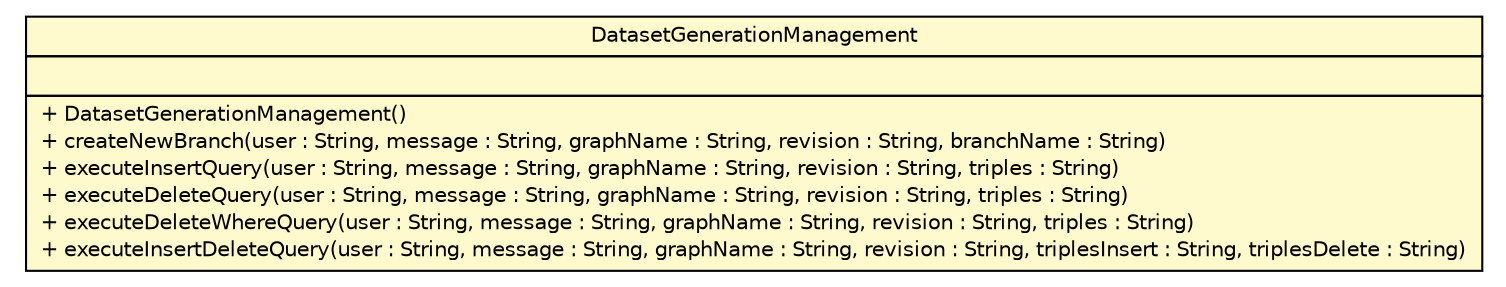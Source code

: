 #!/usr/local/bin/dot
#
# Class diagram 
# Generated by UMLGraph version R5_6-24-gf6e263 (http://www.umlgraph.org/)
#

digraph G {
	edge [fontname="Helvetica",fontsize=10,labelfontname="Helvetica",labelfontsize=10];
	node [fontname="Helvetica",fontsize=10,shape=plaintext];
	nodesep=0.25;
	ranksep=0.5;
	// de.tud.plt.r43ples.management.DatasetGenerationManagement
	c1753 [label=<<table title="de.tud.plt.r43ples.management.DatasetGenerationManagement" border="0" cellborder="1" cellspacing="0" cellpadding="2" port="p" bgcolor="lemonChiffon" href="./DatasetGenerationManagement.html">
		<tr><td><table border="0" cellspacing="0" cellpadding="1">
<tr><td align="center" balign="center"> DatasetGenerationManagement </td></tr>
		</table></td></tr>
		<tr><td><table border="0" cellspacing="0" cellpadding="1">
<tr><td align="left" balign="left">  </td></tr>
		</table></td></tr>
		<tr><td><table border="0" cellspacing="0" cellpadding="1">
<tr><td align="left" balign="left"> + DatasetGenerationManagement() </td></tr>
<tr><td align="left" balign="left"> + createNewBranch(user : String, message : String, graphName : String, revision : String, branchName : String) </td></tr>
<tr><td align="left" balign="left"> + executeInsertQuery(user : String, message : String, graphName : String, revision : String, triples : String) </td></tr>
<tr><td align="left" balign="left"> + executeDeleteQuery(user : String, message : String, graphName : String, revision : String, triples : String) </td></tr>
<tr><td align="left" balign="left"> + executeDeleteWhereQuery(user : String, message : String, graphName : String, revision : String, triples : String) </td></tr>
<tr><td align="left" balign="left"> + executeInsertDeleteQuery(user : String, message : String, graphName : String, revision : String, triplesInsert : String, triplesDelete : String) </td></tr>
		</table></td></tr>
		</table>>, URL="./DatasetGenerationManagement.html", fontname="Helvetica", fontcolor="black", fontsize=10.0];
}

